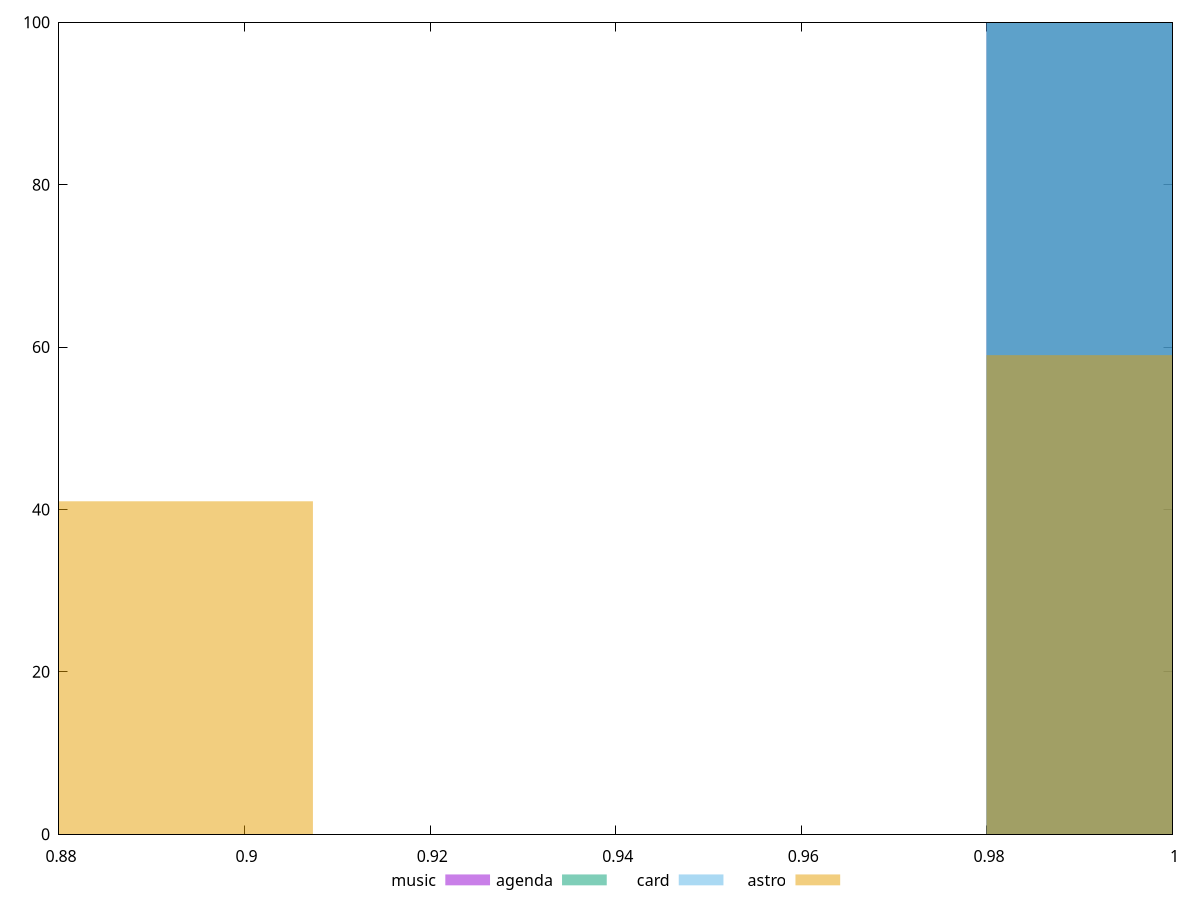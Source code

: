 reset

$music <<EOF
1.0162481790480131 100
EOF

$agenda <<EOF
1.0162481790480131 100
EOF

$card <<EOF
1.0162481790480131 100
EOF

$astro <<EOF
1.0162481790480131 59
0.8710698677554398 41
EOF

set key outside below
set boxwidth 0.07258915564628665
set xrange [0.88:1]
set yrange [0:100]
set trange [0:100]
set style fill transparent solid 0.5 noborder
set terminal svg size 640, 520 enhanced background rgb 'white'
set output "reports/report_00032_2021-02-25T10-28-15.087Z/legacy-javascript/comparison/histogram/all_score.svg"

plot $music title "music" with boxes, \
     $agenda title "agenda" with boxes, \
     $card title "card" with boxes, \
     $astro title "astro" with boxes

reset
